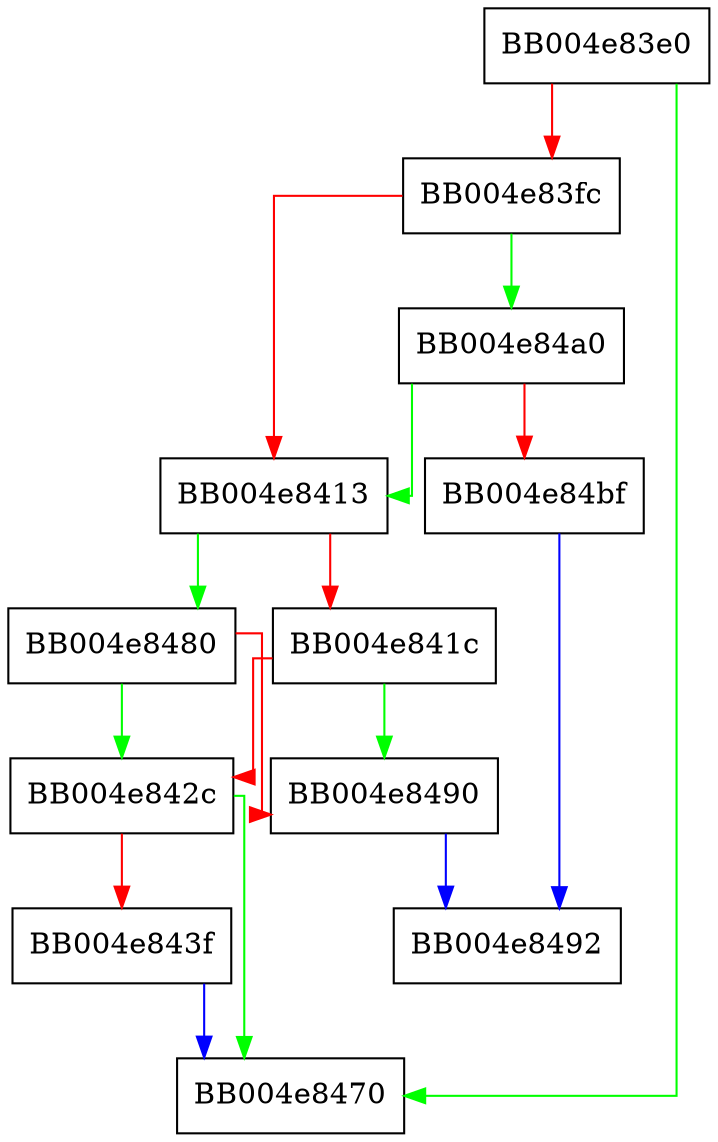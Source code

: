digraph dtls_get_message_body {
  node [shape="box"];
  graph [splines=ortho];
  BB004e83e0 -> BB004e8470 [color="green"];
  BB004e83e0 -> BB004e83fc [color="red"];
  BB004e83fc -> BB004e84a0 [color="green"];
  BB004e83fc -> BB004e8413 [color="red"];
  BB004e8413 -> BB004e8480 [color="green"];
  BB004e8413 -> BB004e841c [color="red"];
  BB004e841c -> BB004e8490 [color="green"];
  BB004e841c -> BB004e842c [color="red"];
  BB004e842c -> BB004e8470 [color="green"];
  BB004e842c -> BB004e843f [color="red"];
  BB004e843f -> BB004e8470 [color="blue"];
  BB004e8480 -> BB004e842c [color="green"];
  BB004e8480 -> BB004e8490 [color="red"];
  BB004e8490 -> BB004e8492 [color="blue"];
  BB004e84a0 -> BB004e8413 [color="green"];
  BB004e84a0 -> BB004e84bf [color="red"];
  BB004e84bf -> BB004e8492 [color="blue"];
}